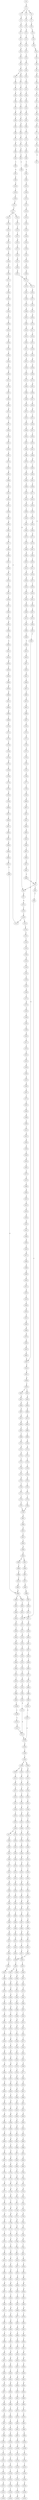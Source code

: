 strict digraph  {
	S0 -> S1 [ label = G ];
	S1 -> S2 [ label = T ];
	S1 -> S3 [ label = C ];
	S1 -> S4 [ label = G ];
	S2 -> S5 [ label = G ];
	S3 -> S6 [ label = G ];
	S4 -> S7 [ label = G ];
	S5 -> S8 [ label = C ];
	S6 -> S9 [ label = C ];
	S7 -> S10 [ label = C ];
	S8 -> S11 [ label = G ];
	S9 -> S12 [ label = G ];
	S10 -> S13 [ label = T ];
	S11 -> S14 [ label = T ];
	S12 -> S15 [ label = T ];
	S13 -> S16 [ label = T ];
	S14 -> S17 [ label = C ];
	S15 -> S18 [ label = C ];
	S16 -> S19 [ label = C ];
	S17 -> S20 [ label = G ];
	S18 -> S21 [ label = G ];
	S19 -> S22 [ label = G ];
	S20 -> S23 [ label = A ];
	S21 -> S24 [ label = T ];
	S22 -> S25 [ label = A ];
	S23 -> S26 [ label = A ];
	S24 -> S27 [ label = G ];
	S25 -> S28 [ label = A ];
	S26 -> S29 [ label = C ];
	S27 -> S30 [ label = C ];
	S28 -> S31 [ label = C ];
	S29 -> S32 [ label = C ];
	S29 -> S33 [ label = A ];
	S30 -> S34 [ label = A ];
	S31 -> S35 [ label = A ];
	S32 -> S36 [ label = T ];
	S33 -> S37 [ label = C ];
	S34 -> S38 [ label = T ];
	S35 -> S39 [ label = C ];
	S36 -> S40 [ label = T ];
	S37 -> S41 [ label = C ];
	S38 -> S42 [ label = C ];
	S39 -> S43 [ label = G ];
	S40 -> S44 [ label = C ];
	S41 -> S45 [ label = C ];
	S42 -> S46 [ label = C ];
	S43 -> S47 [ label = C ];
	S44 -> S48 [ label = G ];
	S45 -> S49 [ label = G ];
	S46 -> S50 [ label = G ];
	S47 -> S51 [ label = G ];
	S48 -> S52 [ label = T ];
	S49 -> S53 [ label = T ];
	S50 -> S54 [ label = C ];
	S51 -> S55 [ label = C ];
	S52 -> S56 [ label = A ];
	S53 -> S57 [ label = A ];
	S54 -> S58 [ label = A ];
	S55 -> S59 [ label = A ];
	S56 -> S60 [ label = C ];
	S57 -> S61 [ label = C ];
	S58 -> S62 [ label = C ];
	S59 -> S63 [ label = C ];
	S60 -> S64 [ label = T ];
	S61 -> S65 [ label = G ];
	S62 -> S66 [ label = G ];
	S63 -> S67 [ label = G ];
	S64 -> S68 [ label = T ];
	S65 -> S69 [ label = T ];
	S66 -> S70 [ label = T ];
	S67 -> S71 [ label = T ];
	S68 -> S72 [ label = C ];
	S69 -> S73 [ label = C ];
	S70 -> S74 [ label = C ];
	S71 -> S75 [ label = C ];
	S72 -> S76 [ label = A ];
	S73 -> S77 [ label = C ];
	S74 -> S78 [ label = G ];
	S75 -> S79 [ label = C ];
	S76 -> S80 [ label = A ];
	S77 -> S81 [ label = A ];
	S78 -> S82 [ label = A ];
	S79 -> S83 [ label = A ];
	S80 -> S84 [ label = G ];
	S81 -> S85 [ label = G ];
	S82 -> S86 [ label = G ];
	S83 -> S87 [ label = G ];
	S84 -> S88 [ label = C ];
	S85 -> S89 [ label = C ];
	S86 -> S90 [ label = C ];
	S87 -> S91 [ label = C ];
	S88 -> S92 [ label = G ];
	S89 -> S93 [ label = G ];
	S90 -> S94 [ label = G ];
	S91 -> S95 [ label = T ];
	S91 -> S93 [ label = G ];
	S92 -> S96 [ label = A ];
	S93 -> S97 [ label = A ];
	S94 -> S98 [ label = A ];
	S95 -> S99 [ label = T ];
	S96 -> S100 [ label = G ];
	S97 -> S101 [ label = G ];
	S98 -> S102 [ label = G ];
	S99 -> S103 [ label = C ];
	S100 -> S104 [ label = T ];
	S101 -> S105 [ label = T ];
	S102 -> S106 [ label = T ];
	S103 -> S107 [ label = A ];
	S104 -> S108 [ label = C ];
	S105 -> S109 [ label = C ];
	S106 -> S110 [ label = C ];
	S107 -> S111 [ label = C ];
	S108 -> S112 [ label = C ];
	S109 -> S113 [ label = C ];
	S109 -> S114 [ label = T ];
	S110 -> S115 [ label = G ];
	S111 -> S116 [ label = G ];
	S112 -> S117 [ label = C ];
	S113 -> S117 [ label = C ];
	S114 -> S118 [ label = C ];
	S115 -> S119 [ label = A ];
	S116 -> S120 [ label = C ];
	S117 -> S121 [ label = T ];
	S117 -> S122 [ label = G ];
	S118 -> S123 [ label = G ];
	S119 -> S124 [ label = A ];
	S120 -> S125 [ label = C ];
	S121 -> S126 [ label = C ];
	S122 -> S127 [ label = C ];
	S123 -> S128 [ label = T ];
	S124 -> S129 [ label = C ];
	S125 -> S130 [ label = C ];
	S126 -> S131 [ label = C ];
	S127 -> S132 [ label = C ];
	S128 -> S133 [ label = C ];
	S129 -> S134 [ label = C ];
	S130 -> S135 [ label = T ];
	S131 -> S136 [ label = G ];
	S132 -> S137 [ label = T ];
	S133 -> S138 [ label = T ];
	S134 -> S139 [ label = T ];
	S135 -> S140 [ label = T ];
	S136 -> S141 [ label = G ];
	S137 -> S142 [ label = G ];
	S138 -> S143 [ label = G ];
	S139 -> S144 [ label = G ];
	S140 -> S145 [ label = C ];
	S141 -> S146 [ label = T ];
	S142 -> S147 [ label = T ];
	S143 -> S148 [ label = T ];
	S144 -> S149 [ label = T ];
	S145 -> S150 [ label = A ];
	S146 -> S151 [ label = C ];
	S147 -> S152 [ label = C ];
	S148 -> S153 [ label = T ];
	S149 -> S154 [ label = C ];
	S150 -> S155 [ label = T ];
	S151 -> S156 [ label = T ];
	S152 -> S157 [ label = G ];
	S153 -> S158 [ label = C ];
	S154 -> S159 [ label = G ];
	S155 -> S160 [ label = C ];
	S156 -> S161 [ label = G ];
	S157 -> S162 [ label = C ];
	S158 -> S163 [ label = C ];
	S159 -> S164 [ label = C ];
	S160 -> S165 [ label = C ];
	S161 -> S166 [ label = G ];
	S162 -> S167 [ label = G ];
	S163 -> S168 [ label = G ];
	S164 -> S169 [ label = G ];
	S165 -> S170 [ label = A ];
	S166 -> S171 [ label = A ];
	S167 -> S172 [ label = C ];
	S168 -> S173 [ label = T ];
	S169 -> S172 [ label = C ];
	S170 -> S174 [ label = G ];
	S171 -> S175 [ label = G ];
	S172 -> S176 [ label = G ];
	S172 -> S177 [ label = A ];
	S173 -> S178 [ label = G ];
	S174 -> S179 [ label = A ];
	S175 -> S180 [ label = G ];
	S176 -> S181 [ label = A ];
	S177 -> S182 [ label = A ];
	S178 -> S183 [ label = G ];
	S179 -> S184 [ label = A ];
	S180 -> S185 [ label = G ];
	S181 -> S186 [ label = G ];
	S182 -> S187 [ label = C ];
	S183 -> S188 [ label = C ];
	S184 -> S189 [ label = C ];
	S185 -> S190 [ label = T ];
	S186 -> S191 [ label = C ];
	S187 -> S192 [ label = C ];
	S188 -> S193 [ label = C ];
	S189 -> S194 [ label = C ];
	S190 -> S195 [ label = G ];
	S191 -> S196 [ label = A ];
	S192 -> S197 [ label = C ];
	S193 -> S198 [ label = C ];
	S194 -> S199 [ label = A ];
	S194 -> S200 [ label = G ];
	S195 -> S201 [ label = T ];
	S196 -> S202 [ label = G ];
	S197 -> S203 [ label = G ];
	S198 -> S204 [ label = G ];
	S199 -> S205 [ label = G ];
	S199 -> S206 [ label = C ];
	S200 -> S207 [ label = G ];
	S201 -> S208 [ label = T ];
	S202 -> S209 [ label = T ];
	S203 -> S210 [ label = T ];
	S204 -> S211 [ label = T ];
	S205 -> S212 [ label = A ];
	S206 -> S213 [ label = C ];
	S207 -> S214 [ label = A ];
	S208 -> S215 [ label = C ];
	S209 -> S216 [ label = G ];
	S210 -> S217 [ label = A ];
	S211 -> S218 [ label = C ];
	S212 -> S219 [ label = C ];
	S213 -> S220 [ label = A ];
	S214 -> S221 [ label = C ];
	S215 -> S222 [ label = C ];
	S216 -> S223 [ label = C ];
	S217 -> S224 [ label = C ];
	S218 -> S225 [ label = C ];
	S219 -> S226 [ label = T ];
	S220 -> S227 [ label = C ];
	S221 -> S228 [ label = G ];
	S222 -> S229 [ label = A ];
	S223 -> S230 [ label = A ];
	S224 -> S231 [ label = A ];
	S225 -> S232 [ label = A ];
	S226 -> S233 [ label = C ];
	S227 -> S234 [ label = C ];
	S228 -> S235 [ label = C ];
	S229 -> S236 [ label = G ];
	S230 -> S237 [ label = A ];
	S231 -> S238 [ label = G ];
	S232 -> S239 [ label = G ];
	S233 -> S240 [ label = C ];
	S234 -> S241 [ label = C ];
	S235 -> S242 [ label = C ];
	S236 -> S243 [ label = C ];
	S237 -> S244 [ label = C ];
	S238 -> S245 [ label = C ];
	S239 -> S246 [ label = T ];
	S240 -> S247 [ label = C ];
	S241 -> S248 [ label = C ];
	S242 -> S249 [ label = C ];
	S243 -> S250 [ label = A ];
	S244 -> S251 [ label = A ];
	S245 -> S252 [ label = A ];
	S246 -> S253 [ label = A ];
	S247 -> S254 [ label = A ];
	S248 -> S255 [ label = T ];
	S249 -> S256 [ label = A ];
	S250 -> S257 [ label = G ];
	S251 -> S258 [ label = G ];
	S252 -> S259 [ label = G ];
	S253 -> S260 [ label = G ];
	S254 -> S261 [ label = T ];
	S255 -> S262 [ label = T ];
	S256 -> S263 [ label = T ];
	S257 -> S264 [ label = A ];
	S258 -> S265 [ label = C ];
	S259 -> S266 [ label = G ];
	S260 -> S267 [ label = C ];
	S261 -> S268 [ label = C ];
	S262 -> S269 [ label = C ];
	S263 -> S270 [ label = C ];
	S264 -> S271 [ label = T ];
	S265 -> S272 [ label = T ];
	S266 -> S273 [ label = T ];
	S267 -> S274 [ label = T ];
	S268 -> S275 [ label = T ];
	S269 -> S276 [ label = C ];
	S269 -> S277 [ label = G ];
	S270 -> S278 [ label = G ];
	S271 -> S279 [ label = A ];
	S272 -> S280 [ label = A ];
	S273 -> S281 [ label = G ];
	S274 -> S282 [ label = C ];
	S275 -> S283 [ label = G ];
	S276 -> S284 [ label = T ];
	S277 -> S285 [ label = A ];
	S278 -> S286 [ label = T ];
	S279 -> S287 [ label = A ];
	S280 -> S288 [ label = C ];
	S281 -> S289 [ label = C ];
	S282 -> S290 [ label = C ];
	S283 -> S291 [ label = C ];
	S284 -> S292 [ label = G ];
	S285 -> S293 [ label = T ];
	S286 -> S294 [ label = C ];
	S287 -> S295 [ label = A ];
	S288 -> S296 [ label = G ];
	S289 -> S297 [ label = A ];
	S290 -> S298 [ label = A ];
	S291 -> S299 [ label = C ];
	S292 -> S300 [ label = T ];
	S293 -> S301 [ label = C ];
	S294 -> S302 [ label = C ];
	S295 -> S303 [ label = A ];
	S296 -> S304 [ label = A ];
	S297 -> S305 [ label = C ];
	S298 -> S306 [ label = C ];
	S299 -> S307 [ label = A ];
	S300 -> S308 [ label = C ];
	S301 -> S309 [ label = G ];
	S302 -> S310 [ label = T ];
	S303 -> S311 [ label = A ];
	S304 -> S312 [ label = G ];
	S305 -> S313 [ label = G ];
	S306 -> S314 [ label = C ];
	S307 -> S315 [ label = G ];
	S308 -> S316 [ label = C ];
	S309 -> S317 [ label = T ];
	S310 -> S318 [ label = C ];
	S311 -> S319 [ label = C ];
	S312 -> S320 [ label = A ];
	S313 -> S321 [ label = C ];
	S314 -> S322 [ label = G ];
	S315 -> S323 [ label = T ];
	S316 -> S324 [ label = T ];
	S317 -> S325 [ label = T ];
	S318 -> S326 [ label = T ];
	S319 -> S327 [ label = T ];
	S320 -> S328 [ label = A ];
	S321 -> S329 [ label = G ];
	S322 -> S330 [ label = G ];
	S323 -> S331 [ label = C ];
	S324 -> S332 [ label = T ];
	S325 -> S333 [ label = T ];
	S326 -> S334 [ label = T ];
	S327 -> S335 [ label = T ];
	S328 -> S336 [ label = C ];
	S329 -> S337 [ label = G ];
	S330 -> S338 [ label = A ];
	S331 -> S339 [ label = G ];
	S332 -> S340 [ label = G ];
	S333 -> S341 [ label = G ];
	S334 -> S342 [ label = C ];
	S335 -> S343 [ label = T ];
	S336 -> S344 [ label = T ];
	S337 -> S345 [ label = T ];
	S338 -> S346 [ label = C ];
	S339 -> S347 [ label = T ];
	S340 -> S348 [ label = T ];
	S341 -> S349 [ label = T ];
	S342 -> S350 [ label = T ];
	S343 -> S351 [ label = G ];
	S344 -> S352 [ label = G ];
	S345 -> S353 [ label = G ];
	S346 -> S354 [ label = G ];
	S347 -> S355 [ label = A ];
	S348 -> S356 [ label = A ];
	S349 -> S357 [ label = A ];
	S350 -> S358 [ label = C ];
	S351 -> S359 [ label = C ];
	S352 -> S360 [ label = G ];
	S353 -> S361 [ label = C ];
	S354 -> S362 [ label = T ];
	S355 -> S363 [ label = A ];
	S356 -> S364 [ label = G ];
	S357 -> S365 [ label = G ];
	S358 -> S366 [ label = G ];
	S359 -> S367 [ label = C ];
	S360 -> S368 [ label = C ];
	S361 -> S369 [ label = C ];
	S362 -> S370 [ label = C ];
	S363 -> S371 [ label = G ];
	S364 -> S372 [ label = G ];
	S365 -> S373 [ label = G ];
	S366 -> S374 [ label = G ];
	S367 -> S375 [ label = G ];
	S368 -> S376 [ label = G ];
	S369 -> S377 [ label = G ];
	S370 -> S378 [ label = G ];
	S371 -> S379 [ label = A ];
	S372 -> S380 [ label = A ];
	S373 -> S381 [ label = A ];
	S374 -> S382 [ label = A ];
	S375 -> S383 [ label = T ];
	S376 -> S384 [ label = C ];
	S377 -> S385 [ label = C ];
	S378 -> S386 [ label = T ];
	S379 -> S387 [ label = C ];
	S380 -> S388 [ label = G ];
	S381 -> S389 [ label = A ];
	S382 -> S390 [ label = G ];
	S383 -> S391 [ label = A ];
	S384 -> S392 [ label = A ];
	S385 -> S393 [ label = A ];
	S386 -> S394 [ label = G ];
	S387 -> S395 [ label = G ];
	S388 -> S396 [ label = A ];
	S389 -> S397 [ label = A ];
	S390 -> S398 [ label = A ];
	S391 -> S399 [ label = G ];
	S392 -> S400 [ label = G ];
	S393 -> S401 [ label = A ];
	S394 -> S402 [ label = A ];
	S395 -> S403 [ label = G ];
	S396 -> S404 [ label = G ];
	S397 -> S405 [ label = G ];
	S398 -> S406 [ label = G ];
	S399 -> S407 [ label = C ];
	S400 -> S408 [ label = C ];
	S401 -> S409 [ label = C ];
	S402 -> S410 [ label = C ];
	S403 -> S411 [ label = C ];
	S404 -> S412 [ label = G ];
	S405 -> S413 [ label = G ];
	S406 -> S414 [ label = G ];
	S407 -> S415 [ label = C ];
	S408 -> S416 [ label = G ];
	S409 -> S417 [ label = C ];
	S410 -> S418 [ label = C ];
	S411 -> S419 [ label = T ];
	S412 -> S420 [ label = T ];
	S413 -> S421 [ label = T ];
	S414 -> S422 [ label = T ];
	S415 -> S423 [ label = G ];
	S416 -> S424 [ label = G ];
	S417 -> S425 [ label = A ];
	S418 -> S426 [ label = G ];
	S419 -> S427 [ label = C ];
	S420 -> S428 [ label = C ];
	S421 -> S429 [ label = C ];
	S422 -> S430 [ label = C ];
	S423 -> S431 [ label = G ];
	S424 -> S432 [ label = G ];
	S425 -> S433 [ label = G ];
	S426 -> S434 [ label = G ];
	S427 -> S435 [ label = T ];
	S428 -> S436 [ label = C ];
	S429 -> S437 [ label = C ];
	S430 -> S436 [ label = C ];
	S431 -> S438 [ label = T ];
	S432 -> S439 [ label = T ];
	S433 -> S440 [ label = T ];
	S434 -> S441 [ label = T ];
	S435 -> S442 [ label = C ];
	S436 -> S443 [ label = C ];
	S437 -> S444 [ label = C ];
	S438 -> S445 [ label = G ];
	S439 -> S446 [ label = G ];
	S440 -> S447 [ label = C ];
	S441 -> S448 [ label = C ];
	S442 -> S449 [ label = G ];
	S443 -> S450 [ label = A ];
	S443 -> S451 [ label = G ];
	S444 -> S452 [ label = G ];
	S445 -> S453 [ label = A ];
	S446 -> S454 [ label = C ];
	S447 -> S455 [ label = G ];
	S448 -> S456 [ label = G ];
	S449 -> S457 [ label = A ];
	S450 -> S458 [ label = G ];
	S451 -> S459 [ label = G ];
	S452 -> S460 [ label = A ];
	S453 -> S461 [ label = C ];
	S454 -> S462 [ label = C ];
	S455 -> S463 [ label = C ];
	S456 -> S464 [ label = C ];
	S457 -> S465 [ label = A ];
	S458 -> S466 [ label = A ];
	S459 -> S467 [ label = A ];
	S460 -> S468 [ label = A ];
	S461 -> S469 [ label = G ];
	S462 -> S470 [ label = G ];
	S463 -> S471 [ label = G ];
	S464 -> S472 [ label = G ];
	S465 -> S473 [ label = G ];
	S466 -> S474 [ label = G ];
	S467 -> S475 [ label = G ];
	S468 -> S476 [ label = G ];
	S469 -> S477 [ label = T ];
	S470 -> S478 [ label = C ];
	S471 -> S479 [ label = C ];
	S472 -> S480 [ label = T ];
	S473 -> S481 [ label = T ];
	S474 -> S482 [ label = C ];
	S475 -> S483 [ label = G ];
	S476 -> S484 [ label = T ];
	S477 -> S485 [ label = G ];
	S478 -> S486 [ label = C ];
	S479 -> S487 [ label = A ];
	S480 -> S488 [ label = A ];
	S481 -> S489 [ label = C ];
	S482 -> S490 [ label = C ];
	S483 -> S491 [ label = C ];
	S484 -> S492 [ label = C ];
	S485 -> S493 [ label = G ];
	S486 -> S494 [ label = G ];
	S487 -> S495 [ label = G ];
	S488 -> S496 [ label = G ];
	S489 -> S497 [ label = G ];
	S490 -> S498 [ label = A ];
	S491 -> S499 [ label = G ];
	S492 -> S500 [ label = G ];
	S493 -> S501 [ label = G ];
	S494 -> S502 [ label = G ];
	S495 -> S503 [ label = C ];
	S496 -> S504 [ label = C ];
	S497 -> S505 [ label = C ];
	S498 -> S506 [ label = C ];
	S499 -> S507 [ label = T ];
	S500 -> S508 [ label = A ];
	S501 -> S509 [ label = T ];
	S502 -> S510 [ label = T ];
	S503 -> S511 [ label = C ];
	S504 -> S512 [ label = C ];
	S505 -> S513 [ label = G ];
	S506 -> S514 [ label = G ];
	S507 -> S515 [ label = G ];
	S508 -> S516 [ label = G ];
	S509 -> S517 [ label = A ];
	S510 -> S518 [ label = G ];
	S511 -> S519 [ label = G ];
	S512 -> S520 [ label = G ];
	S513 -> S521 [ label = G ];
	S514 -> S522 [ label = G ];
	S515 -> S523 [ label = G ];
	S516 -> S524 [ label = G ];
	S517 -> S525 [ label = C ];
	S518 -> S526 [ label = G ];
	S519 -> S527 [ label = G ];
	S520 -> S528 [ label = C ];
	S521 -> S529 [ label = C ];
	S522 -> S530 [ label = T ];
	S523 -> S531 [ label = T ];
	S524 -> S532 [ label = T ];
	S525 -> S533 [ label = T ];
	S526 -> S534 [ label = T ];
	S527 -> S535 [ label = T ];
	S528 -> S536 [ label = T ];
	S529 -> S537 [ label = T ];
	S530 -> S538 [ label = T ];
	S531 -> S539 [ label = A ];
	S532 -> S540 [ label = A ];
	S533 -> S541 [ label = A ];
	S534 -> S542 [ label = G ];
	S535 -> S543 [ label = G ];
	S536 -> S544 [ label = G ];
	S537 -> S545 [ label = A ];
	S538 -> S546 [ label = A ];
	S539 -> S547 [ label = T ];
	S540 -> S548 [ label = T ];
	S541 -> S549 [ label = T ];
	S542 -> S550 [ label = G ];
	S543 -> S551 [ label = G ];
	S544 -> S552 [ label = G ];
	S545 -> S553 [ label = T ];
	S546 -> S554 [ label = C ];
	S547 -> S555 [ label = G ];
	S548 -> S556 [ label = A ];
	S549 -> S557 [ label = T ];
	S550 -> S558 [ label = A ];
	S551 -> S559 [ label = A ];
	S552 -> S560 [ label = A ];
	S553 -> S561 [ label = A ];
	S554 -> S562 [ label = T ];
	S555 -> S563 [ label = A ];
	S556 -> S564 [ label = A ];
	S557 -> S565 [ label = G ];
	S558 -> S566 [ label = A ];
	S559 -> S567 [ label = A ];
	S560 -> S568 [ label = A ];
	S561 -> S569 [ label = G ];
	S562 -> S570 [ label = G ];
	S563 -> S571 [ label = G ];
	S564 -> S572 [ label = G ];
	S565 -> S573 [ label = G ];
	S566 -> S574 [ label = C ];
	S567 -> S575 [ label = G ];
	S568 -> S576 [ label = G ];
	S569 -> S577 [ label = T ];
	S570 -> S578 [ label = C ];
	S571 -> S579 [ label = C ];
	S572 -> S580 [ label = T ];
	S573 -> S581 [ label = A ];
	S574 -> S582 [ label = C ];
	S575 -> S583 [ label = A ];
	S576 -> S584 [ label = A ];
	S577 -> S585 [ label = A ];
	S578 -> S586 [ label = A ];
	S579 -> S587 [ label = G ];
	S580 -> S588 [ label = C ];
	S581 -> S589 [ label = A ];
	S582 -> S590 [ label = T ];
	S583 -> S591 [ label = A ];
	S584 -> S592 [ label = A ];
	S585 -> S593 [ label = G ];
	S586 -> S594 [ label = G ];
	S587 -> S595 [ label = G ];
	S588 -> S596 [ label = G ];
	S589 -> S597 [ label = C ];
	S590 -> S598 [ label = C ];
	S591 -> S599 [ label = C ];
	S592 -> S600 [ label = C ];
	S593 -> S601 [ label = C ];
	S594 -> S602 [ label = A ];
	S595 -> S603 [ label = T ];
	S596 -> S604 [ label = T ];
	S597 -> S605 [ label = G ];
	S598 -> S606 [ label = G ];
	S599 -> S607 [ label = G ];
	S600 -> S607 [ label = G ];
	S601 -> S608 [ label = C ];
	S602 -> S609 [ label = C ];
	S603 -> S610 [ label = C ];
	S604 -> S611 [ label = G ];
	S605 -> S612 [ label = G ];
	S606 -> S613 [ label = G ];
	S607 -> S614 [ label = G ];
	S608 -> S615 [ label = G ];
	S609 -> S616 [ label = G ];
	S610 -> S617 [ label = G ];
	S611 -> S618 [ label = G ];
	S612 -> S619 [ label = T ];
	S613 -> S620 [ label = C ];
	S614 -> S621 [ label = C ];
	S615 -> S622 [ label = A ];
	S616 -> S623 [ label = G ];
	S617 -> S624 [ label = C ];
	S618 -> S625 [ label = T ];
	S619 -> S626 [ label = A ];
	S620 -> S627 [ label = A ];
	S621 -> S628 [ label = A ];
	S622 -> S629 [ label = A ];
	S623 -> S630 [ label = A ];
	S624 -> S631 [ label = A ];
	S625 -> S632 [ label = A ];
	S626 -> S633 [ label = C ];
	S627 -> S634 [ label = C ];
	S628 -> S635 [ label = C ];
	S629 -> S636 [ label = A ];
	S630 -> S637 [ label = C ];
	S631 -> S638 [ label = C ];
	S632 -> S639 [ label = C ];
	S633 -> S640 [ label = G ];
	S634 -> S641 [ label = G ];
	S635 -> S642 [ label = C ];
	S635 -> S643 [ label = T ];
	S636 -> S644 [ label = C ];
	S637 -> S645 [ label = A ];
	S638 -> S646 [ label = G ];
	S639 -> S647 [ label = C ];
	S640 -> S648 [ label = A ];
	S641 -> S649 [ label = C ];
	S642 -> S650 [ label = G ];
	S643 -> S651 [ label = G ];
	S644 -> S652 [ label = C ];
	S645 -> S653 [ label = C ];
	S646 -> S654 [ label = C ];
	S647 -> S655 [ label = G ];
	S648 -> S656 [ label = A ];
	S649 -> S657 [ label = G ];
	S650 -> S658 [ label = G ];
	S651 -> S659 [ label = G ];
	S652 -> S660 [ label = C ];
	S653 -> S661 [ label = A ];
	S654 -> S662 [ label = G ];
	S655 -> S663 [ label = G ];
	S656 -> S664 [ label = G ];
	S657 -> S665 [ label = C ];
	S658 -> S666 [ label = G ];
	S659 -> S667 [ label = G ];
	S660 -> S668 [ label = C ];
	S661 -> S669 [ label = C ];
	S662 -> S670 [ label = C ];
	S663 -> S671 [ label = T ];
	S664 -> S672 [ label = A ];
	S665 -> S673 [ label = G ];
	S666 -> S674 [ label = A ];
	S667 -> S675 [ label = A ];
	S668 -> S676 [ label = G ];
	S669 -> S677 [ label = C ];
	S670 -> S678 [ label = G ];
	S671 -> S679 [ label = G ];
	S672 -> S680 [ label = A ];
	S673 -> S681 [ label = C ];
	S674 -> S682 [ label = A ];
	S675 -> S683 [ label = A ];
	S676 -> S684 [ label = A ];
	S677 -> S685 [ label = T ];
	S678 -> S686 [ label = G ];
	S679 -> S687 [ label = G ];
	S680 -> S688 [ label = G ];
	S681 -> S689 [ label = G ];
	S682 -> S690 [ label = T ];
	S683 -> S691 [ label = C ];
	S684 -> S692 [ label = C ];
	S685 -> S693 [ label = C ];
	S686 -> S694 [ label = C ];
	S687 -> S695 [ label = T ];
	S688 -> S696 [ label = T ];
	S689 -> S697 [ label = T ];
	S690 -> S698 [ label = T ];
	S691 -> S699 [ label = T ];
	S692 -> S700 [ label = T ];
	S693 -> S701 [ label = T ];
	S694 -> S702 [ label = T ];
	S695 -> S703 [ label = T ];
	S696 -> S704 [ label = G ];
	S697 -> S705 [ label = C ];
	S698 -> S706 [ label = G ];
	S699 -> S707 [ label = G ];
	S700 -> S708 [ label = A ];
	S701 -> S709 [ label = A ];
	S702 -> S710 [ label = G ];
	S703 -> S711 [ label = A ];
	S704 -> S712 [ label = T ];
	S705 -> S713 [ label = G ];
	S706 -> S714 [ label = A ];
	S707 -> S715 [ label = G ];
	S708 -> S716 [ label = G ];
	S709 -> S717 [ label = G ];
	S710 -> S718 [ label = G ];
	S711 -> S719 [ label = G ];
	S712 -> S720 [ label = C ];
	S713 -> S721 [ label = A ];
	S714 -> S722 [ label = A ];
	S715 -> S723 [ label = A ];
	S716 -> S724 [ label = A ];
	S717 -> S725 [ label = A ];
	S718 -> S726 [ label = A ];
	S719 -> S727 [ label = A ];
	S720 -> S728 [ label = C ];
	S721 -> S729 [ label = C ];
	S722 -> S730 [ label = C ];
	S723 -> S731 [ label = C ];
	S724 -> S732 [ label = A ];
	S725 -> S733 [ label = A ];
	S726 -> S734 [ label = A ];
	S727 -> S735 [ label = A ];
	S728 -> S736 [ label = T ];
	S729 -> S737 [ label = G ];
	S730 -> S738 [ label = C ];
	S731 -> S739 [ label = C ];
	S732 -> S740 [ label = T ];
	S733 -> S741 [ label = C ];
	S734 -> S742 [ label = T ];
	S735 -> S743 [ label = G ];
	S736 -> S744 [ label = G ];
	S737 -> S745 [ label = C ];
	S738 -> S746 [ label = C ];
	S739 -> S747 [ label = C ];
	S740 -> S748 [ label = C ];
	S741 -> S749 [ label = G ];
	S742 -> S750 [ label = G ];
	S743 -> S751 [ label = G ];
	S744 -> S752 [ label = G ];
	S745 -> S753 [ label = G ];
	S746 -> S754 [ label = G ];
	S747 -> S755 [ label = G ];
	S748 -> S756 [ label = G ];
	S749 -> S757 [ label = A ];
	S750 -> S758 [ label = G ];
	S751 -> S759 [ label = G ];
	S752 -> S760 [ label = C ];
	S753 -> S761 [ label = C ];
	S754 -> S762 [ label = T ];
	S755 -> S763 [ label = T ];
	S756 -> S764 [ label = G ];
	S757 -> S765 [ label = G ];
	S758 -> S766 [ label = G ];
	S759 -> S767 [ label = G ];
	S760 -> S768 [ label = C ];
	S761 -> S769 [ label = C ];
	S762 -> S770 [ label = C ];
	S763 -> S771 [ label = C ];
	S764 -> S772 [ label = G ];
	S765 -> S773 [ label = G ];
	S766 -> S774 [ label = G ];
	S767 -> S775 [ label = G ];
	S768 -> S776 [ label = T ];
	S769 -> S777 [ label = T ];
	S770 -> S778 [ label = T ];
	S771 -> S779 [ label = T ];
	S772 -> S780 [ label = T ];
	S773 -> S781 [ label = T ];
	S774 -> S782 [ label = T ];
	S775 -> S783 [ label = T ];
	S776 -> S784 [ label = G ];
	S777 -> S785 [ label = C ];
	S778 -> S786 [ label = C ];
	S779 -> S787 [ label = C ];
	S780 -> S788 [ label = A ];
	S781 -> S789 [ label = G ];
	S782 -> S790 [ label = C ];
	S783 -> S791 [ label = C ];
	S784 -> S792 [ label = G ];
	S785 -> S793 [ label = G ];
	S786 -> S794 [ label = G ];
	S787 -> S794 [ label = G ];
	S788 -> S795 [ label = T ];
	S789 -> S796 [ label = T ];
	S790 -> S797 [ label = C ];
	S791 -> S798 [ label = C ];
	S792 -> S799 [ label = G ];
	S793 -> S800 [ label = G ];
	S794 -> S801 [ label = G ];
	S795 -> S802 [ label = C ];
	S796 -> S803 [ label = C ];
	S797 -> S804 [ label = G ];
	S798 -> S805 [ label = G ];
	S799 -> S806 [ label = T ];
	S800 -> S807 [ label = G ];
	S801 -> S808 [ label = C ];
	S802 -> S809 [ label = C ];
	S803 -> S810 [ label = C ];
	S804 -> S811 [ label = C ];
	S805 -> S812 [ label = T ];
	S806 -> S813 [ label = C ];
	S807 -> S814 [ label = C ];
	S808 -> S815 [ label = A ];
	S809 -> S816 [ label = C ];
	S810 -> S817 [ label = C ];
	S811 -> S818 [ label = C ];
	S812 -> S819 [ label = C ];
	S813 -> S820 [ label = C ];
	S814 -> S821 [ label = T ];
	S815 -> S822 [ label = C ];
	S816 -> S823 [ label = G ];
	S817 -> S824 [ label = T ];
	S818 -> S825 [ label = G ];
	S819 -> S826 [ label = G ];
	S820 -> S827 [ label = C ];
	S821 -> S828 [ label = C ];
	S822 -> S829 [ label = C ];
	S823 -> S830 [ label = A ];
	S824 -> S831 [ label = G ];
	S825 -> S832 [ label = G ];
	S826 -> S833 [ label = G ];
	S827 -> S834 [ label = G ];
	S828 -> S835 [ label = A ];
	S829 -> S836 [ label = G ];
	S830 -> S837 [ label = A ];
	S831 -> S838 [ label = T ];
	S832 -> S839 [ label = A ];
	S833 -> S840 [ label = A ];
	S834 -> S841 [ label = A ];
	S835 -> S842 [ label = C ];
	S836 -> S843 [ label = A ];
	S837 -> S844 [ label = A ];
	S838 -> S845 [ label = C ];
	S839 -> S846 [ label = A ];
	S840 -> S847 [ label = A ];
	S841 -> S848 [ label = G ];
	S842 -> S849 [ label = G ];
	S843 -> S850 [ label = G ];
	S843 -> S851 [ label = A ];
	S844 -> S852 [ label = G ];
	S845 -> S853 [ label = C ];
	S846 -> S854 [ label = C ];
	S847 -> S855 [ label = C ];
	S848 -> S856 [ label = T ];
	S849 -> S857 [ label = T ];
	S850 -> S858 [ label = T ];
	S851 -> S859 [ label = T ];
	S852 -> S860 [ label = T ];
	S853 -> S861 [ label = T ];
	S854 -> S862 [ label = T ];
	S855 -> S863 [ label = T ];
	S856 -> S864 [ label = C ];
	S857 -> S865 [ label = C ];
	S858 -> S866 [ label = C ];
	S859 -> S867 [ label = G ];
	S860 -> S868 [ label = G ];
	S861 -> S869 [ label = A ];
	S862 -> S870 [ label = G ];
	S863 -> S871 [ label = A ];
	S864 -> S872 [ label = C ];
	S865 -> S873 [ label = C ];
	S866 -> S874 [ label = C ];
	S867 -> S875 [ label = T ];
	S868 -> S876 [ label = T ];
	S869 -> S877 [ label = C ];
	S870 -> S878 [ label = C ];
	S871 -> S879 [ label = C ];
	S872 -> S880 [ label = A ];
	S873 -> S881 [ label = A ];
	S874 -> S882 [ label = A ];
	S875 -> S883 [ label = A ];
	S876 -> S884 [ label = C ];
	S877 -> S885 [ label = T ];
	S878 -> S886 [ label = A ];
	S879 -> S887 [ label = A ];
	S880 -> S888 [ label = G ];
	S881 -> S889 [ label = G ];
	S882 -> S888 [ label = G ];
	S883 -> S890 [ label = G ];
	S884 -> S891 [ label = G ];
	S885 -> S892 [ label = A ];
	S886 -> S893 [ label = A ];
	S887 -> S894 [ label = A ];
	S888 -> S895 [ label = T ];
	S888 -> S896 [ label = C ];
	S889 -> S91 [ label = C ];
	S890 -> S897 [ label = T ];
	S891 -> S898 [ label = T ];
	S892 -> S899 [ label = C ];
	S893 -> S900 [ label = C ];
	S894 -> S901 [ label = C ];
	S895 -> S902 [ label = A ];
	S896 -> S903 [ label = T ];
	S897 -> S904 [ label = T ];
	S898 -> S905 [ label = C ];
	S899 -> S906 [ label = C ];
	S900 -> S907 [ label = C ];
	S901 -> S908 [ label = G ];
	S902 -> S909 [ label = G ];
	S903 -> S910 [ label = T ];
	S904 -> S911 [ label = T ];
	S905 -> S912 [ label = G ];
	S906 -> S913 [ label = A ];
	S907 -> S914 [ label = A ];
	S908 -> S915 [ label = A ];
	S909 -> S916 [ label = G ];
	S910 -> S103 [ label = C ];
	S911 -> S917 [ label = C ];
	S912 -> S918 [ label = G ];
	S913 -> S919 [ label = G ];
	S914 -> S920 [ label = G ];
	S915 -> S921 [ label = A ];
	S916 -> S922 [ label = G ];
	S917 -> S923 [ label = A ];
	S918 -> S924 [ label = A ];
	S919 -> S925 [ label = G ];
	S920 -> S926 [ label = A ];
	S921 -> S927 [ label = A ];
	S922 -> S928 [ label = T ];
	S923 -> S929 [ label = C ];
	S924 -> S930 [ label = A ];
	S925 -> S931 [ label = A ];
	S926 -> S932 [ label = A ];
	S927 -> S933 [ label = A ];
	S928 -> S934 [ label = C ];
	S929 -> S935 [ label = T ];
	S930 -> S936 [ label = C ];
	S931 -> S937 [ label = G ];
	S932 -> S938 [ label = C ];
	S933 -> S939 [ label = C ];
	S934 -> S940 [ label = A ];
	S935 -> S941 [ label = C ];
	S936 -> S942 [ label = A ];
	S937 -> S943 [ label = A ];
	S938 -> S944 [ label = A ];
	S939 -> S945 [ label = A ];
	S940 -> S946 [ label = C ];
	S941 -> S947 [ label = C ];
	S942 -> S948 [ label = G ];
	S943 -> S949 [ label = G ];
	S944 -> S950 [ label = G ];
	S945 -> S951 [ label = G ];
	S946 -> S952 [ label = T ];
	S947 -> S953 [ label = T ];
	S948 -> S954 [ label = G ];
	S949 -> S955 [ label = T ];
	S950 -> S956 [ label = C ];
	S951 -> S957 [ label = A ];
	S952 -> S958 [ label = C ];
	S953 -> S959 [ label = T ];
	S954 -> S960 [ label = A ];
	S955 -> S961 [ label = C ];
	S956 -> S962 [ label = C ];
	S957 -> S963 [ label = A ];
	S958 -> S964 [ label = G ];
	S959 -> S965 [ label = T ];
	S960 -> S966 [ label = A ];
	S961 -> S967 [ label = A ];
	S962 -> S968 [ label = G ];
	S963 -> S969 [ label = G ];
	S964 -> S970 [ label = C ];
	S965 -> S971 [ label = C ];
	S966 -> S972 [ label = T ];
	S967 -> S973 [ label = G ];
	S968 -> S974 [ label = T ];
	S969 -> S975 [ label = G ];
	S970 -> S976 [ label = T ];
	S971 -> S977 [ label = A ];
	S972 -> S978 [ label = A ];
	S973 -> S979 [ label = G ];
	S974 -> S980 [ label = C ];
	S975 -> S981 [ label = G ];
	S976 -> S982 [ label = T ];
	S977 -> S983 [ label = T ];
	S978 -> S984 [ label = G ];
	S979 -> S985 [ label = A ];
	S980 -> S986 [ label = C ];
	S981 -> S987 [ label = G ];
	S982 -> S988 [ label = C ];
	S983 -> S989 [ label = C ];
	S984 -> S990 [ label = T ];
	S985 -> S991 [ label = C ];
	S986 -> S992 [ label = T ];
	S987 -> S993 [ label = T ];
	S988 -> S994 [ label = A ];
	S989 -> S995 [ label = C ];
	S990 -> S996 [ label = C ];
	S991 -> S997 [ label = C ];
	S992 -> S998 [ label = C ];
	S993 -> S999 [ label = C ];
	S994 -> S1000 [ label = T ];
	S995 -> S1001 [ label = A ];
	S996 -> S1002 [ label = T ];
	S997 -> S1003 [ label = A ];
	S998 -> S1004 [ label = T ];
	S999 -> S1005 [ label = T ];
	S1000 -> S1006 [ label = C ];
	S1001 -> S1007 [ label = G ];
	S1002 -> S1008 [ label = C ];
	S1003 -> S1009 [ label = G ];
	S1004 -> S1010 [ label = G ];
	S1005 -> S1011 [ label = C ];
	S1006 -> S1012 [ label = C ];
	S1007 -> S179 [ label = A ];
	S1008 -> S1013 [ label = T ];
	S1009 -> S1014 [ label = T ];
	S1010 -> S1015 [ label = T ];
	S1011 -> S1016 [ label = T ];
	S1012 -> S1017 [ label = A ];
	S1013 -> S1018 [ label = C ];
	S1014 -> S1019 [ label = C ];
	S1015 -> S1020 [ label = C ];
	S1016 -> S1021 [ label = C ];
	S1017 -> S174 [ label = G ];
	S1018 -> S1022 [ label = T ];
	S1019 -> S1023 [ label = T ];
	S1020 -> S1024 [ label = G ];
	S1021 -> S1025 [ label = G ];
	S1022 -> S1026 [ label = G ];
	S1023 -> S1027 [ label = C ];
	S1024 -> S1028 [ label = T ];
	S1025 -> S1029 [ label = T ];
	S1026 -> S1030 [ label = A ];
	S1027 -> S1031 [ label = T ];
	S1028 -> S1032 [ label = G ];
	S1029 -> S1033 [ label = G ];
	S1030 -> S1034 [ label = G ];
	S1031 -> S1035 [ label = G ];
	S1032 -> S1036 [ label = G ];
	S1033 -> S1037 [ label = G ];
	S1034 -> S1038 [ label = T ];
	S1035 -> S1039 [ label = T ];
	S1036 -> S1040 [ label = T ];
	S1037 -> S1041 [ label = T ];
	S1038 -> S1042 [ label = A ];
	S1039 -> S1043 [ label = A ];
	S1040 -> S1044 [ label = A ];
	S1041 -> S1045 [ label = A ];
}
